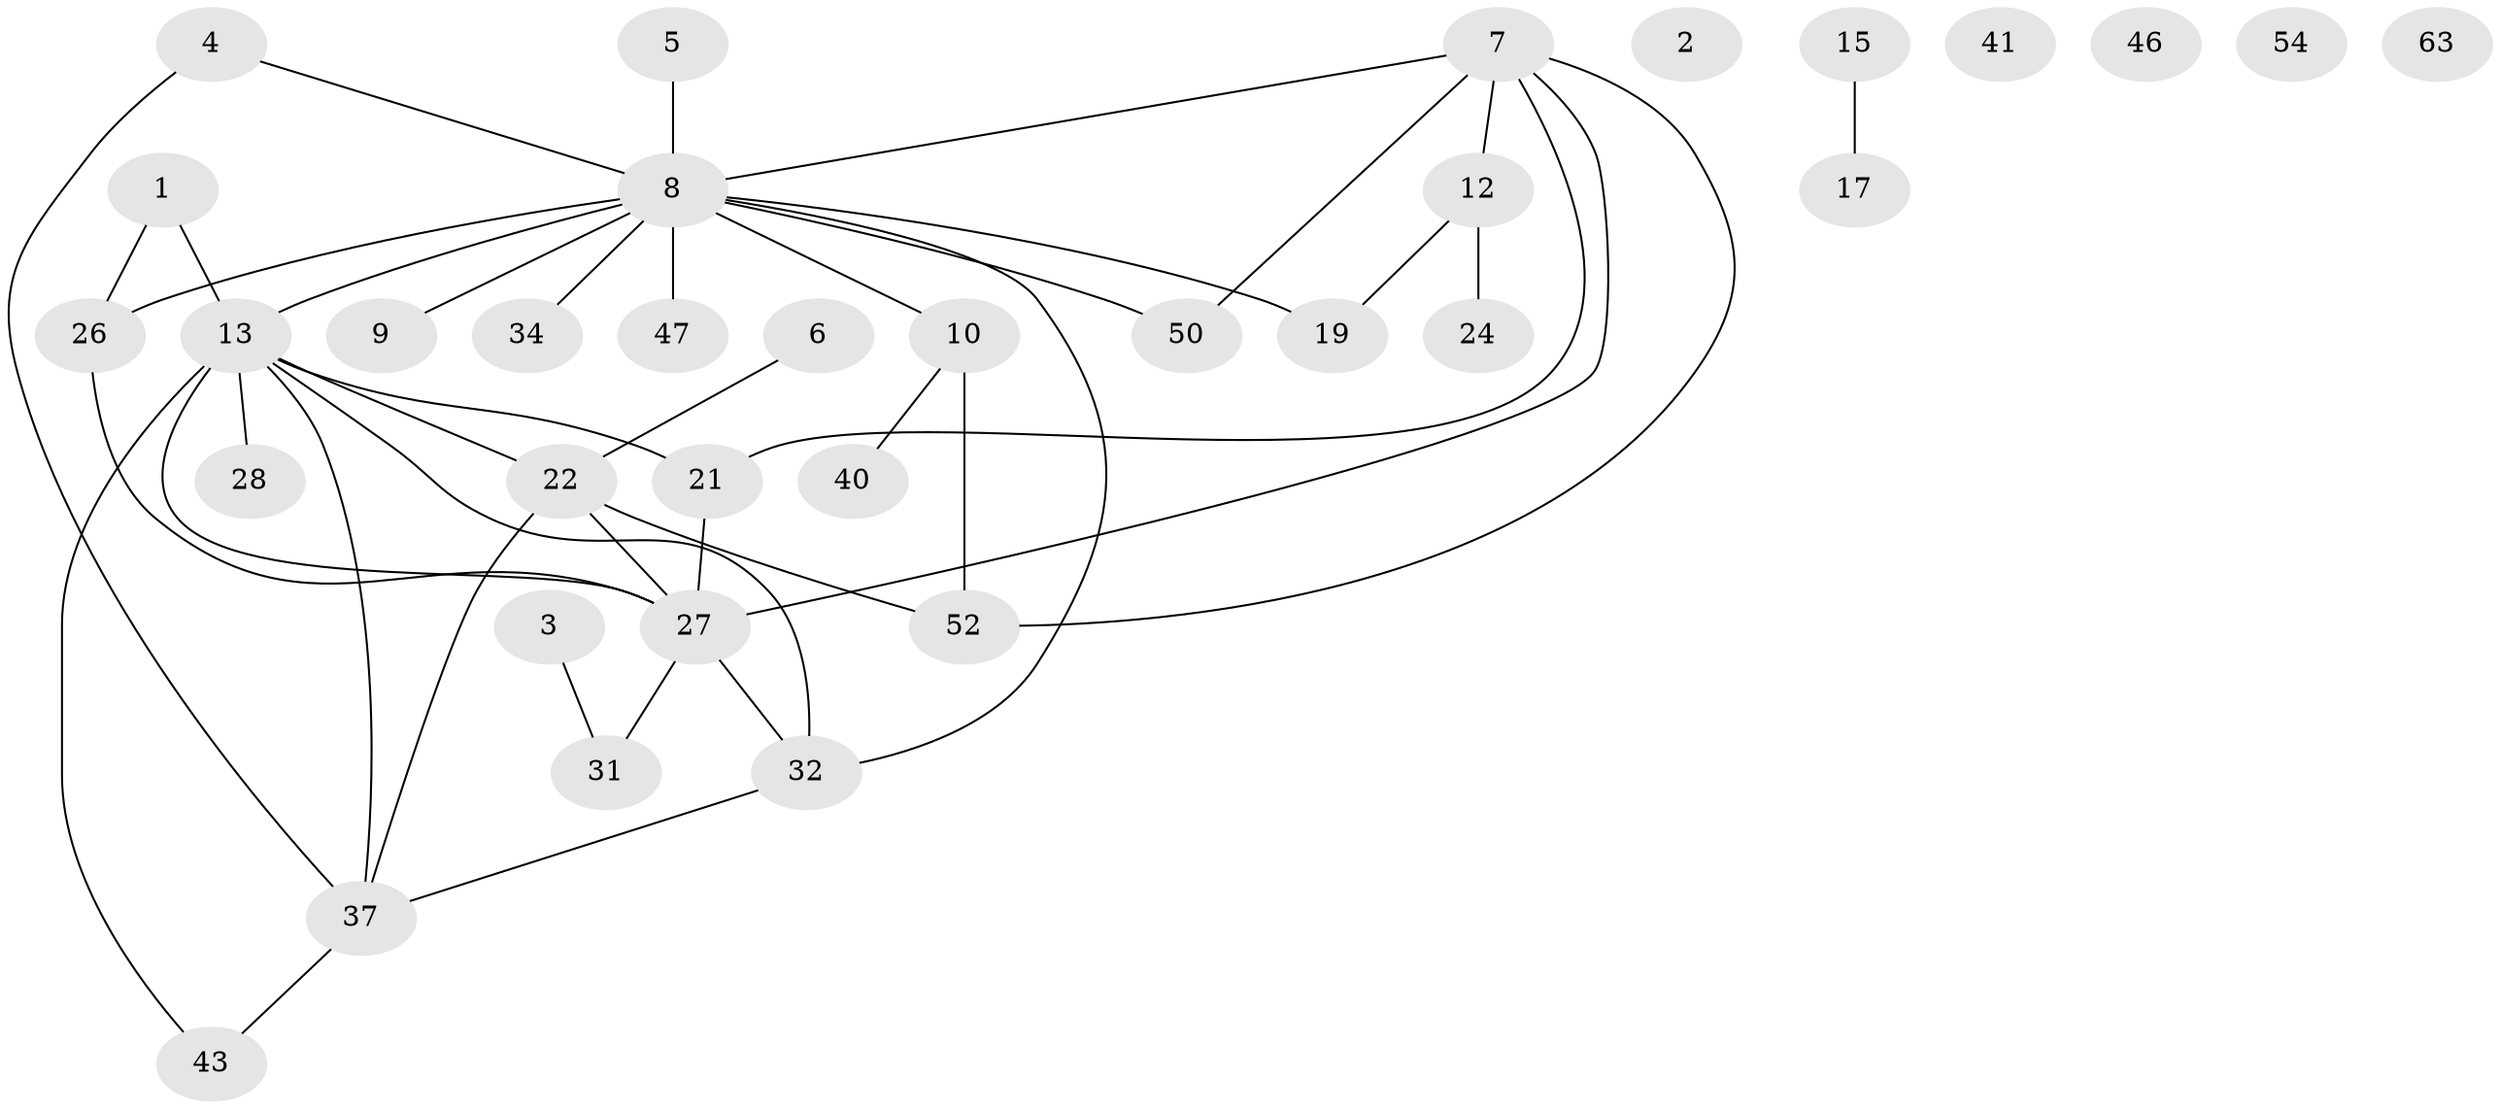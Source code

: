 // original degree distribution, {2: 0.2753623188405797, 0: 0.07246376811594203, 1: 0.21739130434782608, 3: 0.21739130434782608, 4: 0.11594202898550725, 5: 0.043478260869565216, 7: 0.043478260869565216, 6: 0.014492753623188406}
// Generated by graph-tools (version 1.1) at 2025/12/03/09/25 04:12:52]
// undirected, 34 vertices, 43 edges
graph export_dot {
graph [start="1"]
  node [color=gray90,style=filled];
  1;
  2;
  3 [super="+59"];
  4;
  5;
  6;
  7 [super="+42+39"];
  8 [super="+18+11+25+33"];
  9 [super="+16"];
  10 [super="+35"];
  12 [super="+64+20"];
  13 [super="+30+51+14"];
  15 [super="+57"];
  17;
  19 [super="+29"];
  21 [super="+60"];
  22 [super="+48"];
  24 [super="+45"];
  26;
  27 [super="+36"];
  28;
  31;
  32;
  34;
  37 [super="+61"];
  40;
  41;
  43;
  46;
  47;
  50;
  52 [super="+65"];
  54;
  63;
  1 -- 26;
  1 -- 13;
  3 -- 31;
  4 -- 37;
  4 -- 8;
  5 -- 8;
  6 -- 22;
  7 -- 50;
  7 -- 21;
  7 -- 27;
  7 -- 8;
  7 -- 12;
  7 -- 52;
  8 -- 32 [weight=2];
  8 -- 34;
  8 -- 47 [weight=2];
  8 -- 26;
  8 -- 50;
  8 -- 19;
  8 -- 9;
  8 -- 13 [weight=3];
  8 -- 10;
  10 -- 40;
  10 -- 52;
  12 -- 24;
  12 -- 19;
  13 -- 28 [weight=2];
  13 -- 37 [weight=2];
  13 -- 43;
  13 -- 21;
  13 -- 22;
  13 -- 27;
  13 -- 32;
  15 -- 17;
  21 -- 27;
  22 -- 52;
  22 -- 27;
  22 -- 37;
  26 -- 27;
  27 -- 31;
  27 -- 32;
  32 -- 37;
  37 -- 43;
}
